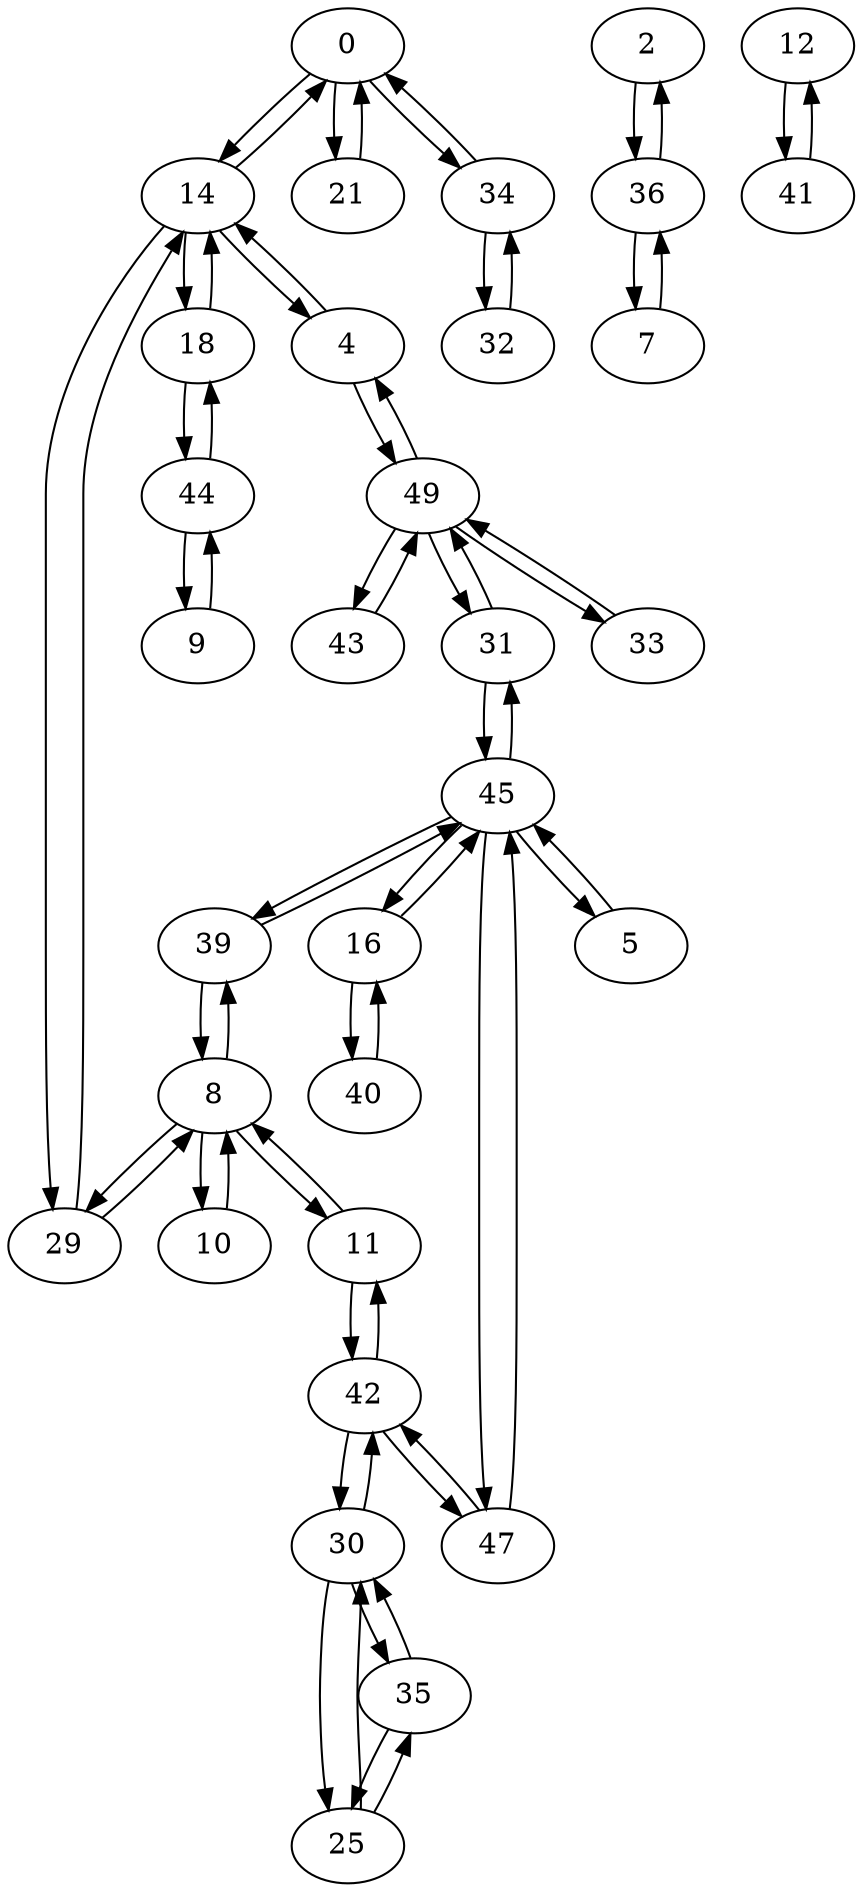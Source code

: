 digraph G {
  0 -> 14;
  0 -> 21;
  0 -> 34;
  2 -> 36;
  4 -> 14;
  4 -> 49;
  5 -> 45;
  7 -> 36;
  8 -> 10;
  8 -> 11;
  8 -> 29;
  8 -> 39;
  9 -> 44;
  10 -> 8;
  11 -> 8;
  11 -> 42;
  12 -> 41;
  14 -> 0;
  14 -> 4;
  14 -> 18;
  14 -> 29;
  16 -> 40;
  16 -> 45;
  18 -> 14;
  18 -> 44;
  21 -> 0;
  25 -> 30;
  25 -> 35;
  29 -> 8;
  29 -> 14;
  30 -> 25;
  30 -> 35;
  30 -> 42;
  31 -> 45;
  31 -> 49;
  32 -> 34;
  33 -> 49;
  34 -> 0;
  34 -> 32;
  35 -> 25;
  35 -> 30;
  36 -> 2;
  36 -> 7;
  39 -> 8;
  39 -> 45;
  40 -> 16;
  41 -> 12;
  42 -> 11;
  42 -> 30;
  42 -> 47;
  43 -> 49;
  44 -> 9;
  44 -> 18;
  45 -> 5;
  45 -> 16;
  45 -> 31;
  45 -> 39;
  45 -> 47;
  47 -> 42;
  47 -> 45;
  49 -> 4;
  49 -> 31;
  49 -> 33;
  49 -> 43;
}